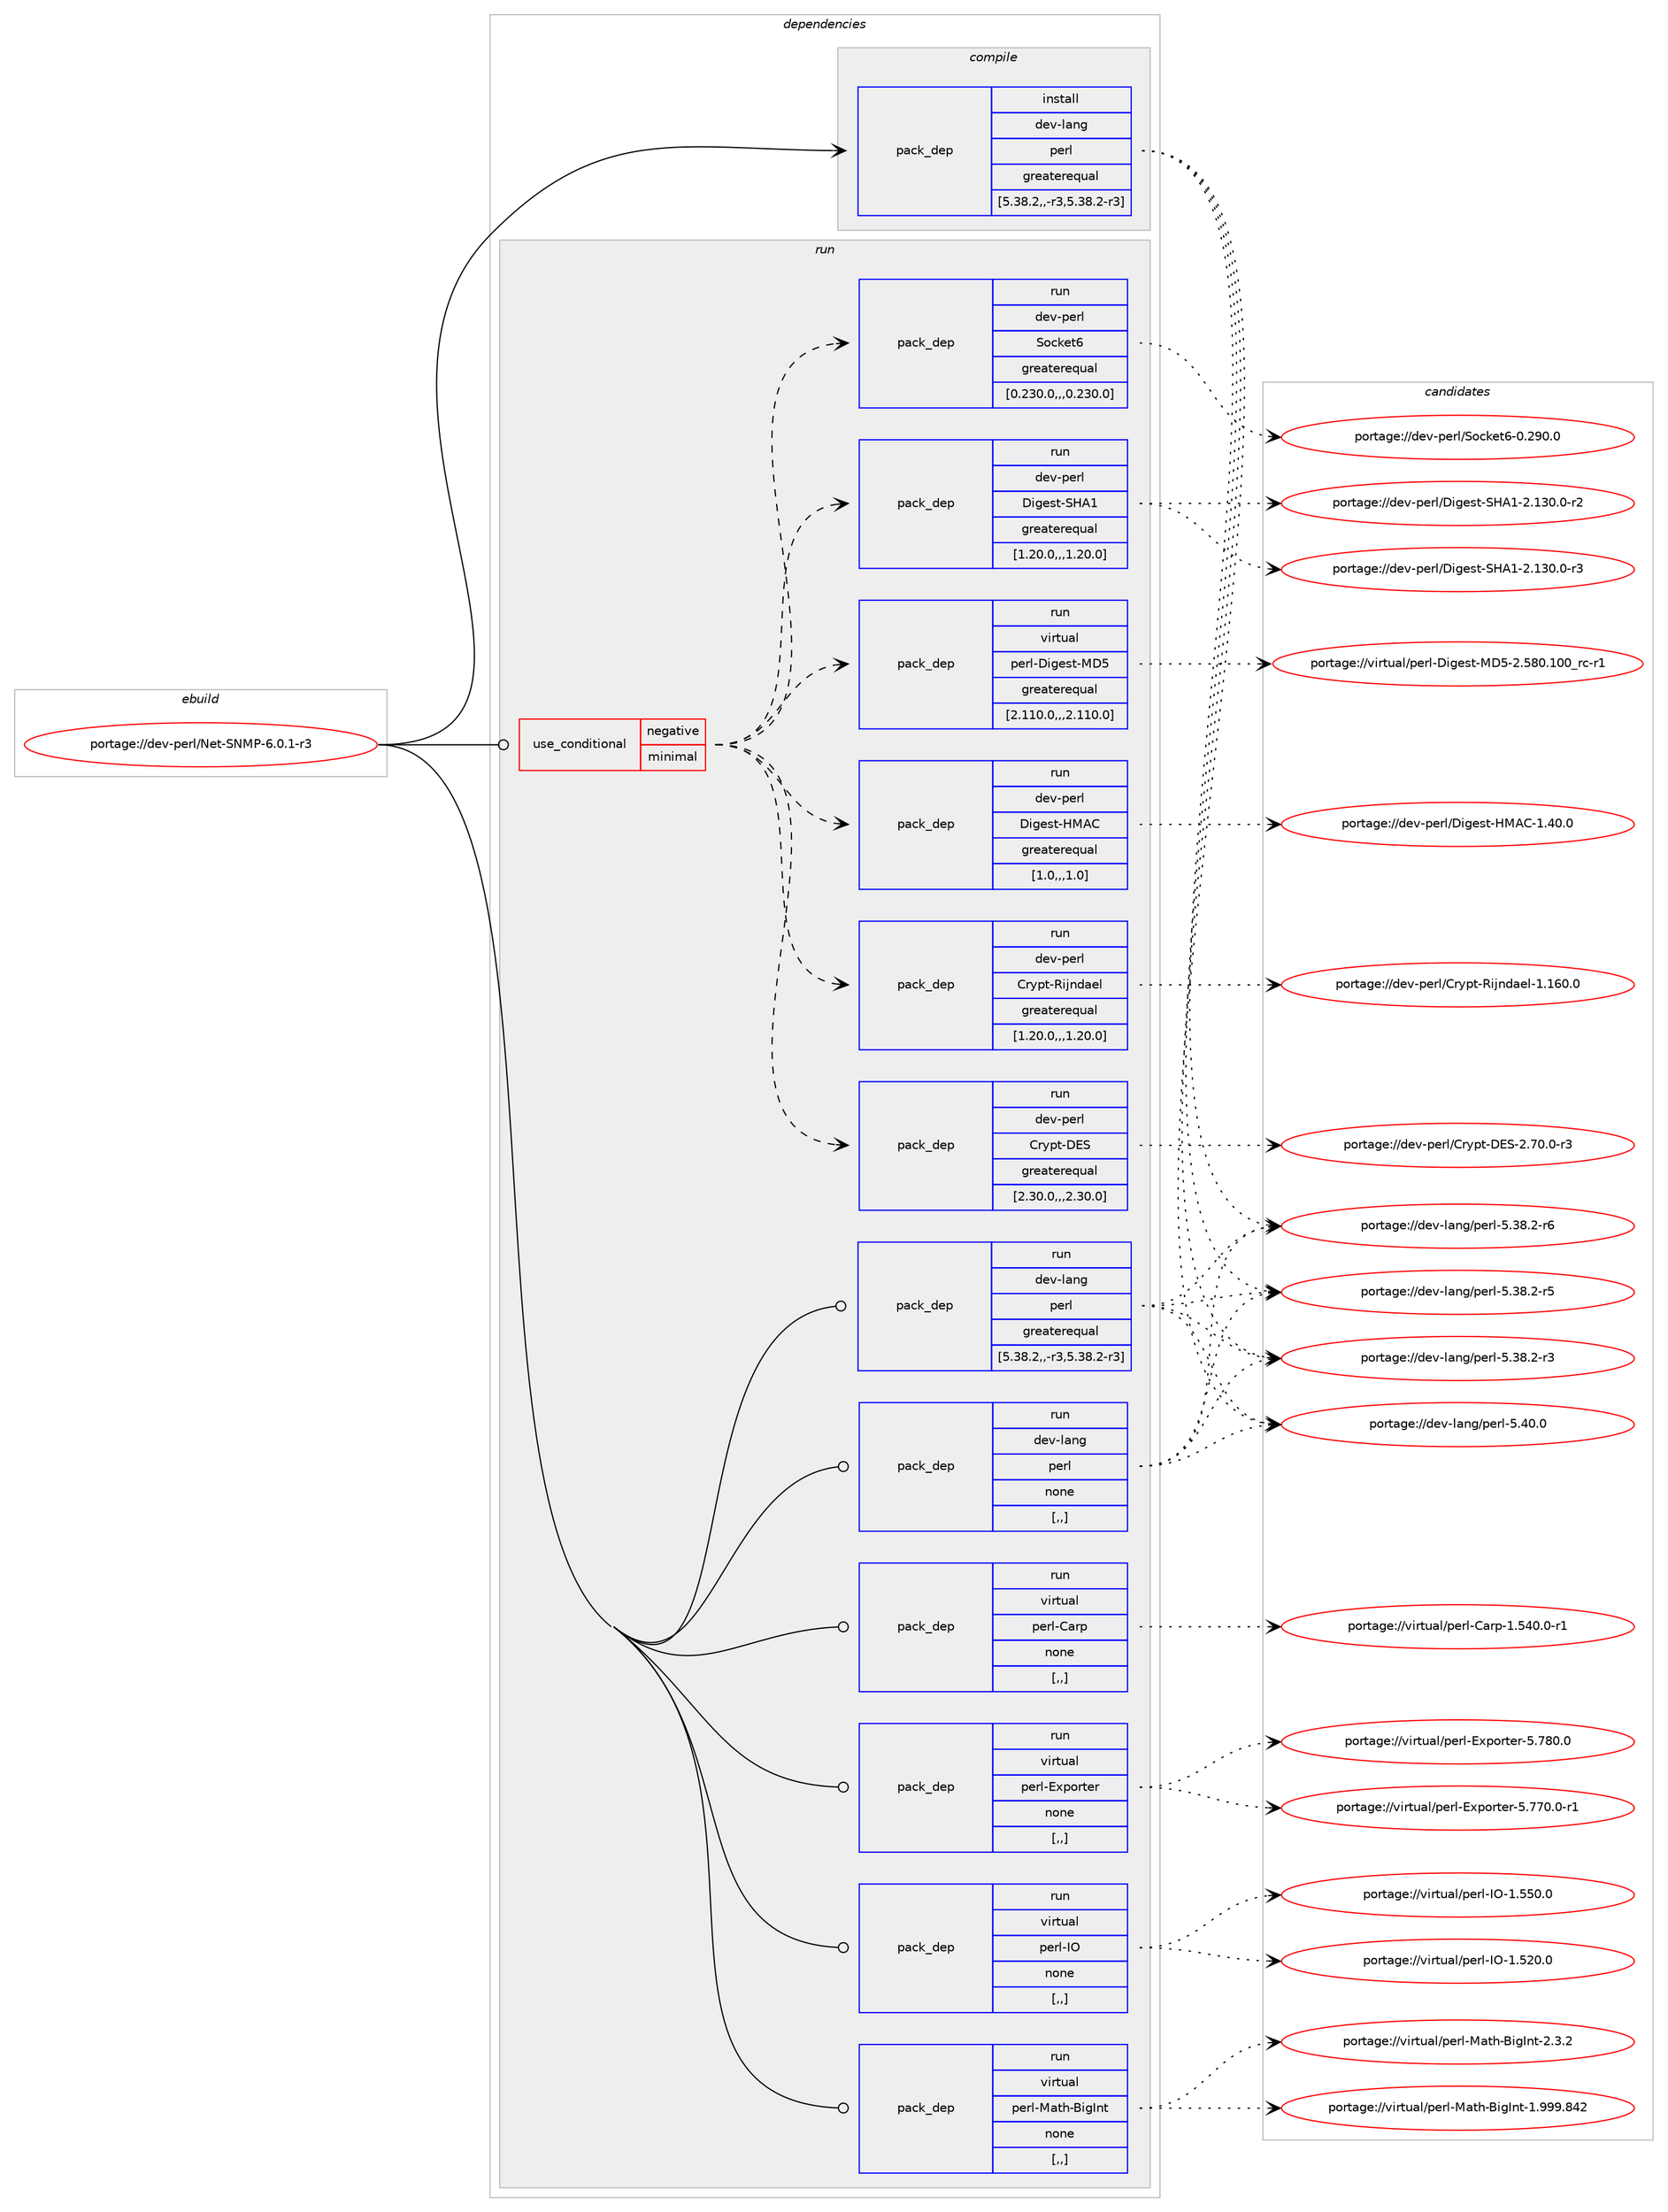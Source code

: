 digraph prolog {

# *************
# Graph options
# *************

newrank=true;
concentrate=true;
compound=true;
graph [rankdir=LR,fontname=Helvetica,fontsize=10,ranksep=1.5];#, ranksep=2.5, nodesep=0.2];
edge  [arrowhead=vee];
node  [fontname=Helvetica,fontsize=10];

# **********
# The ebuild
# **********

subgraph cluster_leftcol {
color=gray;
label=<<i>ebuild</i>>;
id [label="portage://dev-perl/Net-SNMP-6.0.1-r3", color=red, width=4, href="../dev-perl/Net-SNMP-6.0.1-r3.svg"];
}

# ****************
# The dependencies
# ****************

subgraph cluster_midcol {
color=gray;
label=<<i>dependencies</i>>;
subgraph cluster_compile {
fillcolor="#eeeeee";
style=filled;
label=<<i>compile</i>>;
subgraph pack103426 {
dependency134622 [label=<<TABLE BORDER="0" CELLBORDER="1" CELLSPACING="0" CELLPADDING="4" WIDTH="220"><TR><TD ROWSPAN="6" CELLPADDING="30">pack_dep</TD></TR><TR><TD WIDTH="110">install</TD></TR><TR><TD>dev-lang</TD></TR><TR><TD>perl</TD></TR><TR><TD>greaterequal</TD></TR><TR><TD>[5.38.2,,-r3,5.38.2-r3]</TD></TR></TABLE>>, shape=none, color=blue];
}
id:e -> dependency134622:w [weight=20,style="solid",arrowhead="vee"];
}
subgraph cluster_compileandrun {
fillcolor="#eeeeee";
style=filled;
label=<<i>compile and run</i>>;
}
subgraph cluster_run {
fillcolor="#eeeeee";
style=filled;
label=<<i>run</i>>;
subgraph cond29981 {
dependency134623 [label=<<TABLE BORDER="0" CELLBORDER="1" CELLSPACING="0" CELLPADDING="4"><TR><TD ROWSPAN="3" CELLPADDING="10">use_conditional</TD></TR><TR><TD>negative</TD></TR><TR><TD>minimal</TD></TR></TABLE>>, shape=none, color=red];
subgraph pack103427 {
dependency134624 [label=<<TABLE BORDER="0" CELLBORDER="1" CELLSPACING="0" CELLPADDING="4" WIDTH="220"><TR><TD ROWSPAN="6" CELLPADDING="30">pack_dep</TD></TR><TR><TD WIDTH="110">run</TD></TR><TR><TD>dev-perl</TD></TR><TR><TD>Crypt-DES</TD></TR><TR><TD>greaterequal</TD></TR><TR><TD>[2.30.0,,,2.30.0]</TD></TR></TABLE>>, shape=none, color=blue];
}
dependency134623:e -> dependency134624:w [weight=20,style="dashed",arrowhead="vee"];
subgraph pack103428 {
dependency134625 [label=<<TABLE BORDER="0" CELLBORDER="1" CELLSPACING="0" CELLPADDING="4" WIDTH="220"><TR><TD ROWSPAN="6" CELLPADDING="30">pack_dep</TD></TR><TR><TD WIDTH="110">run</TD></TR><TR><TD>dev-perl</TD></TR><TR><TD>Crypt-Rijndael</TD></TR><TR><TD>greaterequal</TD></TR><TR><TD>[1.20.0,,,1.20.0]</TD></TR></TABLE>>, shape=none, color=blue];
}
dependency134623:e -> dependency134625:w [weight=20,style="dashed",arrowhead="vee"];
subgraph pack103429 {
dependency134626 [label=<<TABLE BORDER="0" CELLBORDER="1" CELLSPACING="0" CELLPADDING="4" WIDTH="220"><TR><TD ROWSPAN="6" CELLPADDING="30">pack_dep</TD></TR><TR><TD WIDTH="110">run</TD></TR><TR><TD>dev-perl</TD></TR><TR><TD>Digest-HMAC</TD></TR><TR><TD>greaterequal</TD></TR><TR><TD>[1.0,,,1.0]</TD></TR></TABLE>>, shape=none, color=blue];
}
dependency134623:e -> dependency134626:w [weight=20,style="dashed",arrowhead="vee"];
subgraph pack103430 {
dependency134627 [label=<<TABLE BORDER="0" CELLBORDER="1" CELLSPACING="0" CELLPADDING="4" WIDTH="220"><TR><TD ROWSPAN="6" CELLPADDING="30">pack_dep</TD></TR><TR><TD WIDTH="110">run</TD></TR><TR><TD>virtual</TD></TR><TR><TD>perl-Digest-MD5</TD></TR><TR><TD>greaterequal</TD></TR><TR><TD>[2.110.0,,,2.110.0]</TD></TR></TABLE>>, shape=none, color=blue];
}
dependency134623:e -> dependency134627:w [weight=20,style="dashed",arrowhead="vee"];
subgraph pack103431 {
dependency134628 [label=<<TABLE BORDER="0" CELLBORDER="1" CELLSPACING="0" CELLPADDING="4" WIDTH="220"><TR><TD ROWSPAN="6" CELLPADDING="30">pack_dep</TD></TR><TR><TD WIDTH="110">run</TD></TR><TR><TD>dev-perl</TD></TR><TR><TD>Digest-SHA1</TD></TR><TR><TD>greaterequal</TD></TR><TR><TD>[1.20.0,,,1.20.0]</TD></TR></TABLE>>, shape=none, color=blue];
}
dependency134623:e -> dependency134628:w [weight=20,style="dashed",arrowhead="vee"];
subgraph pack103432 {
dependency134629 [label=<<TABLE BORDER="0" CELLBORDER="1" CELLSPACING="0" CELLPADDING="4" WIDTH="220"><TR><TD ROWSPAN="6" CELLPADDING="30">pack_dep</TD></TR><TR><TD WIDTH="110">run</TD></TR><TR><TD>dev-perl</TD></TR><TR><TD>Socket6</TD></TR><TR><TD>greaterequal</TD></TR><TR><TD>[0.230.0,,,0.230.0]</TD></TR></TABLE>>, shape=none, color=blue];
}
dependency134623:e -> dependency134629:w [weight=20,style="dashed",arrowhead="vee"];
}
id:e -> dependency134623:w [weight=20,style="solid",arrowhead="odot"];
subgraph pack103433 {
dependency134630 [label=<<TABLE BORDER="0" CELLBORDER="1" CELLSPACING="0" CELLPADDING="4" WIDTH="220"><TR><TD ROWSPAN="6" CELLPADDING="30">pack_dep</TD></TR><TR><TD WIDTH="110">run</TD></TR><TR><TD>dev-lang</TD></TR><TR><TD>perl</TD></TR><TR><TD>greaterequal</TD></TR><TR><TD>[5.38.2,,-r3,5.38.2-r3]</TD></TR></TABLE>>, shape=none, color=blue];
}
id:e -> dependency134630:w [weight=20,style="solid",arrowhead="odot"];
subgraph pack103434 {
dependency134631 [label=<<TABLE BORDER="0" CELLBORDER="1" CELLSPACING="0" CELLPADDING="4" WIDTH="220"><TR><TD ROWSPAN="6" CELLPADDING="30">pack_dep</TD></TR><TR><TD WIDTH="110">run</TD></TR><TR><TD>dev-lang</TD></TR><TR><TD>perl</TD></TR><TR><TD>none</TD></TR><TR><TD>[,,]</TD></TR></TABLE>>, shape=none, color=blue];
}
id:e -> dependency134631:w [weight=20,style="solid",arrowhead="odot"];
subgraph pack103435 {
dependency134632 [label=<<TABLE BORDER="0" CELLBORDER="1" CELLSPACING="0" CELLPADDING="4" WIDTH="220"><TR><TD ROWSPAN="6" CELLPADDING="30">pack_dep</TD></TR><TR><TD WIDTH="110">run</TD></TR><TR><TD>virtual</TD></TR><TR><TD>perl-Carp</TD></TR><TR><TD>none</TD></TR><TR><TD>[,,]</TD></TR></TABLE>>, shape=none, color=blue];
}
id:e -> dependency134632:w [weight=20,style="solid",arrowhead="odot"];
subgraph pack103436 {
dependency134633 [label=<<TABLE BORDER="0" CELLBORDER="1" CELLSPACING="0" CELLPADDING="4" WIDTH="220"><TR><TD ROWSPAN="6" CELLPADDING="30">pack_dep</TD></TR><TR><TD WIDTH="110">run</TD></TR><TR><TD>virtual</TD></TR><TR><TD>perl-Exporter</TD></TR><TR><TD>none</TD></TR><TR><TD>[,,]</TD></TR></TABLE>>, shape=none, color=blue];
}
id:e -> dependency134633:w [weight=20,style="solid",arrowhead="odot"];
subgraph pack103437 {
dependency134634 [label=<<TABLE BORDER="0" CELLBORDER="1" CELLSPACING="0" CELLPADDING="4" WIDTH="220"><TR><TD ROWSPAN="6" CELLPADDING="30">pack_dep</TD></TR><TR><TD WIDTH="110">run</TD></TR><TR><TD>virtual</TD></TR><TR><TD>perl-IO</TD></TR><TR><TD>none</TD></TR><TR><TD>[,,]</TD></TR></TABLE>>, shape=none, color=blue];
}
id:e -> dependency134634:w [weight=20,style="solid",arrowhead="odot"];
subgraph pack103438 {
dependency134635 [label=<<TABLE BORDER="0" CELLBORDER="1" CELLSPACING="0" CELLPADDING="4" WIDTH="220"><TR><TD ROWSPAN="6" CELLPADDING="30">pack_dep</TD></TR><TR><TD WIDTH="110">run</TD></TR><TR><TD>virtual</TD></TR><TR><TD>perl-Math-BigInt</TD></TR><TR><TD>none</TD></TR><TR><TD>[,,]</TD></TR></TABLE>>, shape=none, color=blue];
}
id:e -> dependency134635:w [weight=20,style="solid",arrowhead="odot"];
}
}

# **************
# The candidates
# **************

subgraph cluster_choices {
rank=same;
color=gray;
label=<<i>candidates</i>>;

subgraph choice103426 {
color=black;
nodesep=1;
choice10010111845108971101034711210111410845534652484648 [label="portage://dev-lang/perl-5.40.0", color=red, width=4,href="../dev-lang/perl-5.40.0.svg"];
choice100101118451089711010347112101114108455346515646504511454 [label="portage://dev-lang/perl-5.38.2-r6", color=red, width=4,href="../dev-lang/perl-5.38.2-r6.svg"];
choice100101118451089711010347112101114108455346515646504511453 [label="portage://dev-lang/perl-5.38.2-r5", color=red, width=4,href="../dev-lang/perl-5.38.2-r5.svg"];
choice100101118451089711010347112101114108455346515646504511451 [label="portage://dev-lang/perl-5.38.2-r3", color=red, width=4,href="../dev-lang/perl-5.38.2-r3.svg"];
dependency134622:e -> choice10010111845108971101034711210111410845534652484648:w [style=dotted,weight="100"];
dependency134622:e -> choice100101118451089711010347112101114108455346515646504511454:w [style=dotted,weight="100"];
dependency134622:e -> choice100101118451089711010347112101114108455346515646504511453:w [style=dotted,weight="100"];
dependency134622:e -> choice100101118451089711010347112101114108455346515646504511451:w [style=dotted,weight="100"];
}
subgraph choice103427 {
color=black;
nodesep=1;
choice10010111845112101114108476711412111211645686983455046554846484511451 [label="portage://dev-perl/Crypt-DES-2.70.0-r3", color=red, width=4,href="../dev-perl/Crypt-DES-2.70.0-r3.svg"];
dependency134624:e -> choice10010111845112101114108476711412111211645686983455046554846484511451:w [style=dotted,weight="100"];
}
subgraph choice103428 {
color=black;
nodesep=1;
choice1001011184511210111410847671141211121164582105106110100971011084549464954484648 [label="portage://dev-perl/Crypt-Rijndael-1.160.0", color=red, width=4,href="../dev-perl/Crypt-Rijndael-1.160.0.svg"];
dependency134625:e -> choice1001011184511210111410847671141211121164582105106110100971011084549464954484648:w [style=dotted,weight="100"];
}
subgraph choice103429 {
color=black;
nodesep=1;
choice100101118451121011141084768105103101115116457277656745494652484648 [label="portage://dev-perl/Digest-HMAC-1.40.0", color=red, width=4,href="../dev-perl/Digest-HMAC-1.40.0.svg"];
dependency134626:e -> choice100101118451121011141084768105103101115116457277656745494652484648:w [style=dotted,weight="100"];
}
subgraph choice103430 {
color=black;
nodesep=1;
choice11810511411611797108471121011141084568105103101115116457768534550465356484649484895114994511449 [label="portage://virtual/perl-Digest-MD5-2.580.100_rc-r1", color=red, width=4,href="../virtual/perl-Digest-MD5-2.580.100_rc-r1.svg"];
dependency134627:e -> choice11810511411611797108471121011141084568105103101115116457768534550465356484649484895114994511449:w [style=dotted,weight="100"];
}
subgraph choice103431 {
color=black;
nodesep=1;
choice100101118451121011141084768105103101115116458372654945504649514846484511451 [label="portage://dev-perl/Digest-SHA1-2.130.0-r3", color=red, width=4,href="../dev-perl/Digest-SHA1-2.130.0-r3.svg"];
choice100101118451121011141084768105103101115116458372654945504649514846484511450 [label="portage://dev-perl/Digest-SHA1-2.130.0-r2", color=red, width=4,href="../dev-perl/Digest-SHA1-2.130.0-r2.svg"];
dependency134628:e -> choice100101118451121011141084768105103101115116458372654945504649514846484511451:w [style=dotted,weight="100"];
dependency134628:e -> choice100101118451121011141084768105103101115116458372654945504649514846484511450:w [style=dotted,weight="100"];
}
subgraph choice103432 {
color=black;
nodesep=1;
choice10010111845112101114108478311199107101116544548465057484648 [label="portage://dev-perl/Socket6-0.290.0", color=red, width=4,href="../dev-perl/Socket6-0.290.0.svg"];
dependency134629:e -> choice10010111845112101114108478311199107101116544548465057484648:w [style=dotted,weight="100"];
}
subgraph choice103433 {
color=black;
nodesep=1;
choice10010111845108971101034711210111410845534652484648 [label="portage://dev-lang/perl-5.40.0", color=red, width=4,href="../dev-lang/perl-5.40.0.svg"];
choice100101118451089711010347112101114108455346515646504511454 [label="portage://dev-lang/perl-5.38.2-r6", color=red, width=4,href="../dev-lang/perl-5.38.2-r6.svg"];
choice100101118451089711010347112101114108455346515646504511453 [label="portage://dev-lang/perl-5.38.2-r5", color=red, width=4,href="../dev-lang/perl-5.38.2-r5.svg"];
choice100101118451089711010347112101114108455346515646504511451 [label="portage://dev-lang/perl-5.38.2-r3", color=red, width=4,href="../dev-lang/perl-5.38.2-r3.svg"];
dependency134630:e -> choice10010111845108971101034711210111410845534652484648:w [style=dotted,weight="100"];
dependency134630:e -> choice100101118451089711010347112101114108455346515646504511454:w [style=dotted,weight="100"];
dependency134630:e -> choice100101118451089711010347112101114108455346515646504511453:w [style=dotted,weight="100"];
dependency134630:e -> choice100101118451089711010347112101114108455346515646504511451:w [style=dotted,weight="100"];
}
subgraph choice103434 {
color=black;
nodesep=1;
choice10010111845108971101034711210111410845534652484648 [label="portage://dev-lang/perl-5.40.0", color=red, width=4,href="../dev-lang/perl-5.40.0.svg"];
choice100101118451089711010347112101114108455346515646504511454 [label="portage://dev-lang/perl-5.38.2-r6", color=red, width=4,href="../dev-lang/perl-5.38.2-r6.svg"];
choice100101118451089711010347112101114108455346515646504511453 [label="portage://dev-lang/perl-5.38.2-r5", color=red, width=4,href="../dev-lang/perl-5.38.2-r5.svg"];
choice100101118451089711010347112101114108455346515646504511451 [label="portage://dev-lang/perl-5.38.2-r3", color=red, width=4,href="../dev-lang/perl-5.38.2-r3.svg"];
dependency134631:e -> choice10010111845108971101034711210111410845534652484648:w [style=dotted,weight="100"];
dependency134631:e -> choice100101118451089711010347112101114108455346515646504511454:w [style=dotted,weight="100"];
dependency134631:e -> choice100101118451089711010347112101114108455346515646504511453:w [style=dotted,weight="100"];
dependency134631:e -> choice100101118451089711010347112101114108455346515646504511451:w [style=dotted,weight="100"];
}
subgraph choice103435 {
color=black;
nodesep=1;
choice118105114116117971084711210111410845679711411245494653524846484511449 [label="portage://virtual/perl-Carp-1.540.0-r1", color=red, width=4,href="../virtual/perl-Carp-1.540.0-r1.svg"];
dependency134632:e -> choice118105114116117971084711210111410845679711411245494653524846484511449:w [style=dotted,weight="100"];
}
subgraph choice103436 {
color=black;
nodesep=1;
choice118105114116117971084711210111410845691201121111141161011144553465556484648 [label="portage://virtual/perl-Exporter-5.780.0", color=red, width=4,href="../virtual/perl-Exporter-5.780.0.svg"];
choice1181051141161179710847112101114108456912011211111411610111445534655554846484511449 [label="portage://virtual/perl-Exporter-5.770.0-r1", color=red, width=4,href="../virtual/perl-Exporter-5.770.0-r1.svg"];
dependency134633:e -> choice118105114116117971084711210111410845691201121111141161011144553465556484648:w [style=dotted,weight="100"];
dependency134633:e -> choice1181051141161179710847112101114108456912011211111411610111445534655554846484511449:w [style=dotted,weight="100"];
}
subgraph choice103437 {
color=black;
nodesep=1;
choice11810511411611797108471121011141084573794549465353484648 [label="portage://virtual/perl-IO-1.550.0", color=red, width=4,href="../virtual/perl-IO-1.550.0.svg"];
choice11810511411611797108471121011141084573794549465350484648 [label="portage://virtual/perl-IO-1.520.0", color=red, width=4,href="../virtual/perl-IO-1.520.0.svg"];
dependency134634:e -> choice11810511411611797108471121011141084573794549465353484648:w [style=dotted,weight="100"];
dependency134634:e -> choice11810511411611797108471121011141084573794549465350484648:w [style=dotted,weight="100"];
}
subgraph choice103438 {
color=black;
nodesep=1;
choice1181051141161179710847112101114108457797116104456610510373110116455046514650 [label="portage://virtual/perl-Math-BigInt-2.3.2", color=red, width=4,href="../virtual/perl-Math-BigInt-2.3.2.svg"];
choice118105114116117971084711210111410845779711610445661051037311011645494657575746565250 [label="portage://virtual/perl-Math-BigInt-1.999.842", color=red, width=4,href="../virtual/perl-Math-BigInt-1.999.842.svg"];
dependency134635:e -> choice1181051141161179710847112101114108457797116104456610510373110116455046514650:w [style=dotted,weight="100"];
dependency134635:e -> choice118105114116117971084711210111410845779711610445661051037311011645494657575746565250:w [style=dotted,weight="100"];
}
}

}
